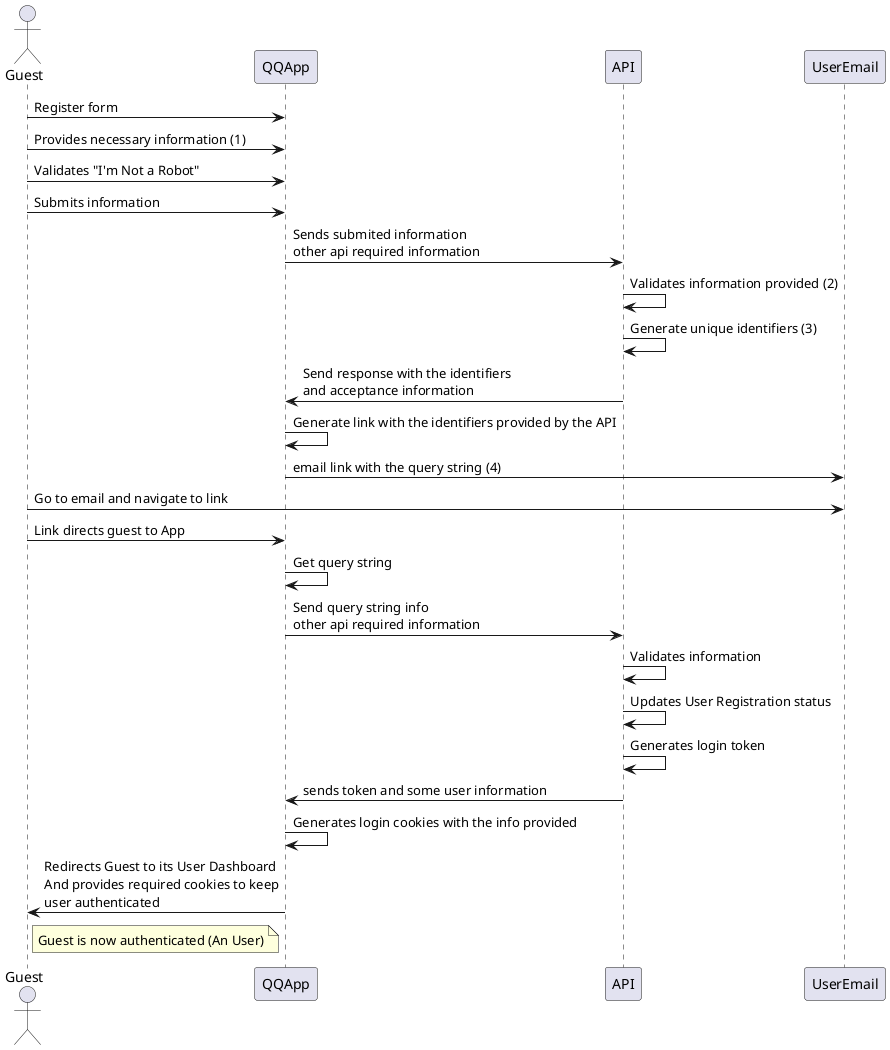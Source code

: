 @startuml RegisterUser

actor Guest as guest
participant QQApp as qq
participant API as api
participant UserEmail as email
guest->qq: Register form
guest->qq: Provides necessary information (1)
guest->qq: Validates "I'm Not a Robot"
guest->qq: Submits information
qq->api: Sends submited information\nother api required information
api->api: Validates information provided (2)
api->api: Generate unique identifiers (3)
api->qq: Send response with the identifiers\nand acceptance information
qq->qq: Generate link with the identifiers provided by the API
qq->email: email link with the query string (4)
guest->email:Go to email and navigate to link
guest->qq: Link directs guest to App
qq->qq: Get query string
qq->api: Send query string info\nother api required information
api->api: Validates information
api->api: Updates User Registration status
api->api: Generates login token
api->qq: sends token and some user information
qq->qq: Generates login cookies with the info provided
qq->guest: Redirects Guest to its User Dashboard\nAnd provides required cookies to keep\nuser authenticated
note right of guest : Guest is now authenticated (An User)

@enduml